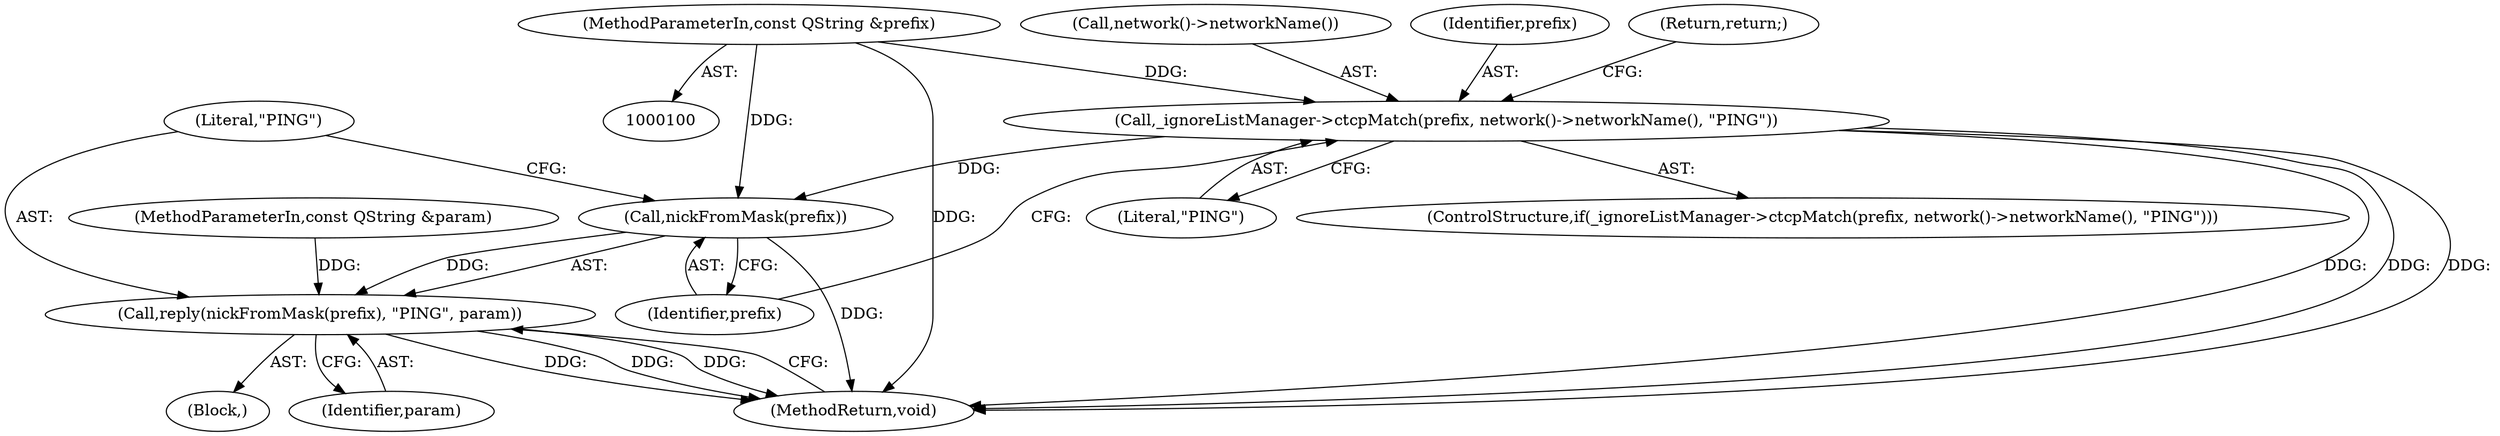 digraph "1_quassel_a4ca568cdf68cf4a0343eb161518dc8e50cea87d_1@del" {
"1000112" [label="(Call,_ignoreListManager->ctcpMatch(prefix, network()->networkName(), \"PING\"))"];
"1000102" [label="(MethodParameterIn,const QString &prefix)"];
"1000118" [label="(Call,nickFromMask(prefix))"];
"1000117" [label="(Call,reply(nickFromMask(prefix), \"PING\", param))"];
"1000115" [label="(Literal,\"PING\")"];
"1000102" [label="(MethodParameterIn,const QString &prefix)"];
"1000120" [label="(Literal,\"PING\")"];
"1000111" [label="(ControlStructure,if(_ignoreListManager->ctcpMatch(prefix, network()->networkName(), \"PING\")))"];
"1000117" [label="(Call,reply(nickFromMask(prefix), \"PING\", param))"];
"1000118" [label="(Call,nickFromMask(prefix))"];
"1000114" [label="(Call,network()->networkName())"];
"1000126" [label="(MethodReturn,void)"];
"1000119" [label="(Identifier,prefix)"];
"1000104" [label="(MethodParameterIn,const QString &param)"];
"1000113" [label="(Identifier,prefix)"];
"1000110" [label="(Block,)"];
"1000112" [label="(Call,_ignoreListManager->ctcpMatch(prefix, network()->networkName(), \"PING\"))"];
"1000121" [label="(Identifier,param)"];
"1000116" [label="(Return,return;)"];
"1000112" -> "1000111"  [label="AST: "];
"1000112" -> "1000115"  [label="CFG: "];
"1000113" -> "1000112"  [label="AST: "];
"1000114" -> "1000112"  [label="AST: "];
"1000115" -> "1000112"  [label="AST: "];
"1000116" -> "1000112"  [label="CFG: "];
"1000119" -> "1000112"  [label="CFG: "];
"1000112" -> "1000126"  [label="DDG: "];
"1000112" -> "1000126"  [label="DDG: "];
"1000112" -> "1000126"  [label="DDG: "];
"1000102" -> "1000112"  [label="DDG: "];
"1000112" -> "1000118"  [label="DDG: "];
"1000102" -> "1000100"  [label="AST: "];
"1000102" -> "1000126"  [label="DDG: "];
"1000102" -> "1000118"  [label="DDG: "];
"1000118" -> "1000117"  [label="AST: "];
"1000118" -> "1000119"  [label="CFG: "];
"1000119" -> "1000118"  [label="AST: "];
"1000120" -> "1000118"  [label="CFG: "];
"1000118" -> "1000126"  [label="DDG: "];
"1000118" -> "1000117"  [label="DDG: "];
"1000117" -> "1000110"  [label="AST: "];
"1000117" -> "1000121"  [label="CFG: "];
"1000120" -> "1000117"  [label="AST: "];
"1000121" -> "1000117"  [label="AST: "];
"1000126" -> "1000117"  [label="CFG: "];
"1000117" -> "1000126"  [label="DDG: "];
"1000117" -> "1000126"  [label="DDG: "];
"1000117" -> "1000126"  [label="DDG: "];
"1000104" -> "1000117"  [label="DDG: "];
}
